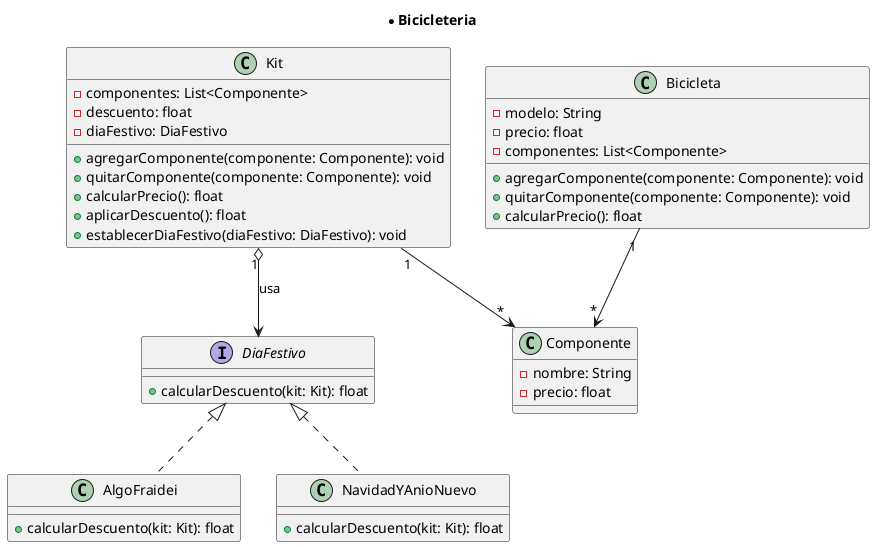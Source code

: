 @startuml

title * Bicicleteria
class Componente {
  - nombre: String
  - precio: float
}

class Kit {
  - componentes: List<Componente>
  - descuento: float
  - diaFestivo: DiaFestivo
  + agregarComponente(componente: Componente): void
  + quitarComponente(componente: Componente): void
  + calcularPrecio(): float
  + aplicarDescuento(): float
  + establecerDiaFestivo(diaFestivo: DiaFestivo): void
}

interface DiaFestivo {
  + calcularDescuento(kit: Kit): float
}

class AlgoFraidei {
  + calcularDescuento(kit: Kit): float
}

class NavidadYAnioNuevo {
  + calcularDescuento(kit: Kit): float
}

class Bicicleta {
  - modelo: String
  - precio: float
  - componentes: List<Componente>
  + agregarComponente(componente: Componente): void
  + quitarComponente(componente: Componente): void
  + calcularPrecio(): float
}

Kit "1" --> "*" Componente
Kit "1" o--> DiaFestivo : usa
Bicicleta "1" --> "*" Componente

DiaFestivo <|.. AlgoFraidei
DiaFestivo <|.. NavidadYAnioNuevo

@enduml